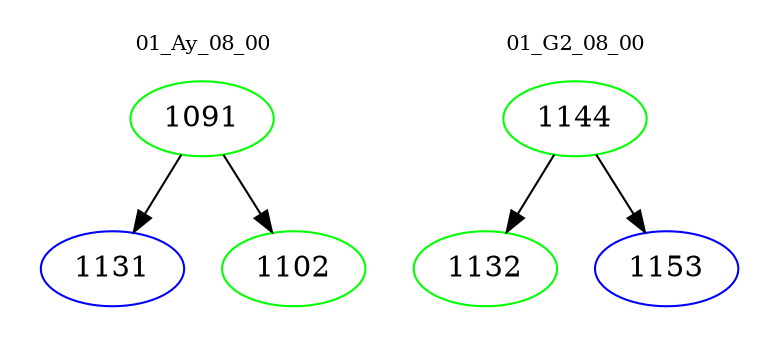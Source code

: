 digraph{
subgraph cluster_0 {
color = white
label = "01_Ay_08_00";
fontsize=10;
T0_1091 [label="1091", color="green"]
T0_1091 -> T0_1131 [color="black"]
T0_1131 [label="1131", color="blue"]
T0_1091 -> T0_1102 [color="black"]
T0_1102 [label="1102", color="green"]
}
subgraph cluster_1 {
color = white
label = "01_G2_08_00";
fontsize=10;
T1_1144 [label="1144", color="green"]
T1_1144 -> T1_1132 [color="black"]
T1_1132 [label="1132", color="green"]
T1_1144 -> T1_1153 [color="black"]
T1_1153 [label="1153", color="blue"]
}
}
